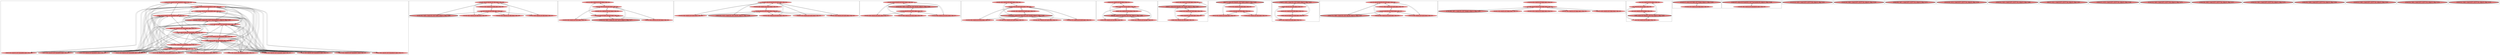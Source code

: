 
digraph G {



node1984->node1990 [ ]
node1978->node1990 [ ]
node1990->node1978 [ ]
node1991->node1996 [ ]
node1996->node1991 [ ]
node1979->node1990 [ ]
node1990->node1979 [ ]
node1982->node1990 [ ]
node1996->node1982 [ ]
node2042->node2041 [ ]
node2042->node2037 [ ]
node2037->node2042 [ ]
node1989->node1990 [ ]
node1980->node1996 [ ]
node1996->node1980 [ ]
node2079->node2083 [ ]
node2031->node2029 [ ]
node2029->node2031 [ ]
node2036->node2031 [ ]
node2034->node2031 [ ]
node1992->node1990 [ ]
node1993->node1990 [ ]
node1984->node1983 [ ]
node1983->node1984 [ ]
node1991->node1983 [ ]
node1983->node1991 [ ]
node1982->node1983 [ ]
node1989->node1996 [ ]
node1989->node1983 [ ]
node1980->node1983 [ ]
node2023->node2025 [ ]
node2025->node2023 [ ]
node1992->node1983 [ ]
node1983->node1992 [ ]
node2063->node2065 [ ]
node2061->node2065 [ ]
node2060->node2065 [ ]
node1983->node1994 [ ]
node1994->node1983 [ ]
node2065->node2062 [ ]
node1983->node1979 [ ]
node1987->node1978 [ ]
node1990->node1981 [ ]
node1987->node1984 [ ]
node2031->node2036 [ ]
node1985->node1992 [ ]
node1983->node1997 [ ]
node1987->node1980 [ ]
node1997->node1983 [ ]
node1975->node1996 [ ]
node2014->node2016 [ ]
node2000->node2002 [ ]
node2007->node2006 [ ]
node1985->node1989 [ ]
node2083->node2080 [ ]
node2011->node2010 [ ]
node1984->node1988 [ ]
node2076->node2071 [ ]
node2071->node2076 [ ]
node2025->node2027 [ ]
node1995->node1988 [ ]
node1983->node1989 [ ]
node1987->node1976 [ ]
node2005->node2006 [ ]
node2033->node2031 [ ]
node1986->node1987 [ ]
node1988->node1977 [ ]
node2010->node2012 [ ]
node1983->node1977 [ ]
node2076->node2072 [ ]
node1982->node1985 [ ]
node1977->node1990 [ ]
node2083->node2082 [ ]
node1987->node1975 [ ]
node2042->node2040 [ ]
node1996->node1989 [ ]
node2040->node2038 [ ]
node2072->node2076 [ ]
node1985->node1993 [ ]
node1979->node1985 [ ]
node1981->node1985 [ ]
node2001->node2003 [ ]
node1992->node1985 [ ]
node1991->node1990 [ ]
node1996->node1997 [ ]
node2065->node2063 [ ]
node2039->node2042 [ ]
node2042->node2039 [ ]
node2027->node2025 [ ]
node1994->node1996 [ ]
node2031->node2032 [ ]
node2059->node2065 [ ]
node1997->node1985 [ ]
node2078->node2080 [ ]
node2041->node2042 [ ]
node2003->node2001 [ ]
node1976->node1985 [ ]
node1985->node1976 [ ]
node1995->node1983 [ ]
node2022->node2027 [ ]
node1979->node1987 [ ]
node2032->node2030 [ ]
node1983->node1982 [ ]
node1979->node1996 [ ]
node2001->node2000 [ ]
node2004->node2007 [ ]
node2058->node2065 [ ]
node1983->node1978 [ ]
node1993->node1996 [ ]
node2086->node2085 [ ]
node1978->node1996 [ ]
node2012->node2010 [ ]
node1990->node1989 [ ]
node1976->node1996 [ ]
node2040->node2042 [ ]
node2080->node2078 [ ]
node2076->node2075 [ ]
node1987->node1982 [ ]
node2075->node2076 [ ]
node2016->node2015 [ ]
node2060->node2064 [ ]
node1990->node1976 [ ]
node1981->node1988 [ ]
node2013->node2009 [ ]
node2063->node2064 [ ]
node1985->node1997 [ ]
node2002->node2003 [ ]
node2024->node2023 [ ]
node2001->node1999 [ ]
node1996->node1994 [ ]
node1990->node1992 [ ]
node2077->node2078 [ ]
node2024->node2027 [ ]
node1983->node1980 [ ]
node2009->node2013 [ ]
node2073->node2075 [ ]
node2002->node1999 [ ]
node1985->node1982 [ ]
node1981->node1996 [ ]
node2032->node2031 [ ]
node2090->node2085 [ ]
node2065->node2058 [ ]
node2076->node2074 [ ]
node1977->node1987 [ ]
node1978->node1988 [ ]
node2085->node2090 [ ]
node1975->node1985 [ ]
node2083->node2081 [ ]
node2012->node2013 [ ]
node1996->node1984 [ ]
node1993->node1987 [ ]
node1983->node1986 [ ]
node2083->node2077 [ ]
node1988->node1997 [ ]
node2026->node2027 [ ]
node2085->node2086 [ ]
node1990->node1982 [ ]
node2017->node2016 [ ]
node1999->node2001 [ ]
node1982->node1987 [ ]
node1975->node1987 [ ]
node1977->node1983 [ ]
node2081->node2083 [ ]
node1995->node1996 [ ]
node2075->node2073 [ ]
node1988->node1992 [ ]
node2065->node2060 [ ]
node1986->node1983 [ ]
node1996->node1993 [ ]
node2035->node2030 [ ]
node2043->node2042 [ ]
node2031->node2034 [ ]
node2030->node2029 [ ]
node1996->node1978 [ ]
node2085->node2088 [ ]
node1996->node1995 [ ]
node1977->node1988 [ ]
node1997->node1988 [ ]
node2082->node2083 [ ]
node2078->node2082 [ ]
node1990->node1977 [ ]
node1988->node1981 [ ]
node1993->node1983 [ ]
node1989->node1987 [ ]
node1990->node1991 [ ]
node2027->node2026 [ ]
node1994->node1988 [ ]
node2023->node2026 [ ]
node2023->node2024 [ ]
node1984->node1996 [ ]
node1995->node1990 [ ]
node1982->node1988 [ ]
node1987->node1997 [ ]
node2077->node2083 [ ]
node1987->node1991 [ ]
node2071->node2073 [ ]
node1983->node1993 [ ]
node2085->node2084 [ ]
node2084->node2085 [ ]
node2064->node2060 [ ]
node1981->node1990 [ ]
node2030->node2034 [ ]
node2053->node2052 [ ]
node2031->node2033 [ ]
node2082->node2078 [ ]
node1990->node1994 [ ]
node1999->node2002 [ ]
node2030->node2035 [ ]
node2035->node2031 [ ]
node1988->node1993 [ ]
node2036->node2030 [ ]
node1990->node1975 [ ]
node1975->node1990 [ ]
node2008->node2007 [ ]
node1991->node1985 [ ]
node1992->node1988 [ ]
node1975->node1988 [ ]
node2038->node2040 [ ]
node2030->node2033 [ ]
node2006->node2007 [ ]
node2037->node2038 [ ]
node1992->node1987 [ ]
node2088->node2085 [ ]
node1990->node1995 [ ]
node1988->node1975 [ ]
node1996->node1975 [ ]
node1976->node1983 [ ]
node2073->node2071 [ ]
node1990->node1986 [ ]
node2010->node2009 [ ]
node1988->node1995 [ ]
node2078->node2079 [ ]
node1993->node1985 [ ]
node1986->node1990 [ ]
node2038->node2039 [ ]
node1979->node1988 [ ]
node1996->node1979 [ ]
node1985->node1984 [ ]
node1996->node1981 [ ]
node1978->node1987 [ ]
node1985->node1981 [ ]
node2005->node2008 [ ]
node1985->node1975 [ ]
node2038->node2041 [ ]
node2074->node2076 [ ]
node2017->node2018 [ ]
node1985->node1986 [ ]
node2016->node2019 [ ]
node2069->node2068 [ ]
node2038->node2037 [ ]
node2027->node2024 [ ]
node1996->node1986 [ ]
node1985->node1980 [ ]
node2073->node2072 [ ]
node2000->node2001 [ ]
node1987->node1995 [ ]
node1981->node1983 [ ]
node1977->node1985 [ ]
node1985->node1977 [ ]
node2018->node2017 [ ]
node2015->node2016 [ ]
node1980->node1988 [ ]
node1994->node1985 [ ]
node1996->node1977 [ ]
node1985->node1994 [ ]
node1988->node1989 [ ]
node1987->node1986 [ ]
node2007->node2004 [ ]
node1991->node1988 [ ]
node1988->node1980 [ ]
node2064->node2063 [ ]
node2043->node2038 [ ]
node1987->node1992 [ ]
node2041->node2038 [ ]
node1996->node1992 [ ]
node1992->node1996 [ ]
node2007->node2008 [ ]
node1983->node1995 [ ]
node2013->node2011 [ ]
node2081->node2078 [ ]
node1977->node1996 [ ]
node1994->node1990 [ ]
node1984->node1987 [ ]
node1995->node1985 [ ]
node1988->node1979 [ ]
node2034->node2030 [ ]
node1982->node1996 [ ]
node1985->node1995 [ ]
node2018->node2019 [ ]
node2019->node2018 [ ]
node1980->node1987 [ ]
node2078->node2077 [ ]
node2085->node2087 [ ]
node2078->node2081 [ ]
node2013->node2012 [ ]
node1987->node1989 [ ]
node1991->node1987 [ ]
node2042->node2043 [ ]
node2011->node2013 [ ]
node1976->node1990 [ ]
node2062->node2065 [ ]
node1980->node1985 [ ]
node2051->node2054 [ ]
node2033->node2030 [ ]
node1986->node1985 [ ]
node2054->node2055 [ ]
node2055->node2054 [ ]
node1986->node1996 [ ]
node2018->node2014 [ ]
node2074->node2073 [ ]
node2016->node2014 [ ]
node1997->node1987 [ ]
node1986->node1988 [ ]
node1985->node1978 [ ]
node2083->node2079 [ ]
node2022->node2023 [ ]
node2018->node2015 [ ]
node2087->node2085 [ ]
node2039->node2038 [ ]
node2053->node2054 [ ]
node2054->node2053 [ ]
node1989->node1985 [ ]
node2046->node2045 [ ]
node1976->node1987 [ ]
node2003->node2002 [ ]
node2080->node2083 [ ]
node2008->node2005 [ ]
node2030->node2032 [ ]
node1988->node1986 [ ]
node1990->node1980 [ ]
node2005->node2004 [ ]
node1980->node1990 [ ]
node2004->node2005 [ ]
node2061->node2064 [ ]
node2085->node2089 [ ]
node2023->node2022 [ ]
node2089->node2085 [ ]
node2072->node2073 [ ]
node2064->node2059 [ ]
node1983->node1975 [ ]
node2045->node2046 [ ]
node1975->node1983 [ ]
node1994->node1987 [ ]
node2055->node2052 [ ]
node2015->node2018 [ ]
node2038->node2043 [ ]
node1990->node1993 [ ]
node2014->node2018 [ ]
node1987->node1977 [ ]
node2065->node2061 [ ]
node2019->node2016 [ ]
node2051->node2052 [ ]
node2010->node2011 [ ]
node2029->node2030 [ ]
node1990->node1984 [ ]
node1981->node1987 [ ]
node1987->node1981 [ ]
node2016->node2017 [ ]
node1990->node1997 [ ]
node1987->node1993 [ ]
node1997->node1990 [ ]
node1987->node1979 [ ]
node1987->node1994 [ ]
node1985->node1991 [ ]
node1988->node1976 [ ]
node2054->node2051 [ ]
node2052->node2053 [ ]
node1978->node1983 [ ]
node1983->node1981 [ ]
node2079->node2078 [ ]
node1976->node1988 [ ]
node1988->node1978 [ ]
node2052->node2051 [ ]
node1996->node1976 [ ]
node1989->node1988 [ ]
node1979->node1983 [ ]
node1988->node1982 [ ]
node1988->node1991 [ ]
node1983->node1976 [ ]
node1995->node1987 [ ]
node2002->node2000 [ ]
node1985->node1979 [ ]
node2009->node2010 [ ]
node2027->node2022 [ ]
node1993->node1988 [ ]
node1988->node1984 [ ]
node1978->node1985 [ ]
node1997->node1996 [ ]
node1988->node1994 [ ]
node1984->node1985 [ ]
node2059->node2064 [ ]
node2064->node2058 [ ]
node2058->node2064 [ ]
node2064->node2062 [ ]
node2068->node2069 [ ]
node2062->node2064 [ ]
node2052->node2055 [ ]
node2064->node2061 [ ]
node2073->node2074 [ ]
node2030->node2036 [ ]
node2031->node2035 [ ]
node2006->node2005 [ ]
node2026->node2023 [ ]
node2065->node2059 [ ]


subgraph cluster27 {


node2083 [fillcolor=lightcoral,label="[103/110]  store i32 0, i32* %j70, align 4, !dbg !1456",shape=ellipse,style=filled ]
node2078 [fillcolor=lightcoral,label="[101/112]  store i32 %inc97, i32* %j70, align 4, !dbg !1493",shape=ellipse,style=filled ]
node2077 [fillcolor=lightcoral,label="[108/109]  %36 = load i32, i32* %j70, align 4, !dbg !1458",shape=ellipse,style=filled ]
node2079 [fillcolor=lightcoral,label="[102/111]  %58 = load i32, i32* %j70, align 4, !dbg !1493",shape=ellipse,style=filled ]
node2082 [fillcolor=lightcoral,label="[106/107]  %56 = load i32, i32* %j70, align 4, !dbg !1490",shape=ellipse,style=filled ]
node2080 [penwidth=3.0,fontsize=20,fillcolor=lightcoral,label="[100/113]  %46 = load i32, i32* %j70, align 4, !dbg !1477",shape=ellipse,style=filled ]
node2081 [fillcolor=lightcoral,label="[104/105]  %51 = load i32, i32* %j70, align 4, !dbg !1481",shape=ellipse,style=filled ]



}

subgraph cluster28 {


node2090 [fillcolor=lightcoral,label="[184/185]  %61 = load i32, i32* %expn, align 4, !dbg !1504",shape=ellipse,style=filled ]
node2085 [fillcolor=lightcoral,label="[177/188]  store i32 %inc174, i32* %expn, align 4, !dbg !1612",shape=ellipse,style=filled ]
node2086 [fillcolor=lightcoral,label="[178/179]  %101 = load i32, i32* %expn, align 4, !dbg !1607",shape=ellipse,style=filled ]
node2084 [penwidth=3.0,fontsize=20,fillcolor=lightcoral,label="[176/189]  %97 = load i32, i32* %expn, align 4, !dbg !1591",shape=ellipse,style=filled ]
node2087 [fillcolor=lightcoral,label="[180/181]  %18 = load i32, i32* %expn, align 4, !dbg !1372",shape=ellipse,style=filled ]
node2088 [fillcolor=lightcoral,label="[186/187]  %100 = load i32, i32* %expn, align 4, !dbg !1600",shape=ellipse,style=filled ]
node2089 [fillcolor=lightcoral,label="[182/183]  %102 = load i32, i32* %expn, align 4, !dbg !1612",shape=ellipse,style=filled ]



}

subgraph cluster26 {


node2074 [penwidth=3.0,fontsize=20,fillcolor=lightcoral,label="[164/175]  %96 = load i32, i32* %j138, align 4, !dbg !1587",shape=ellipse,style=filled ]
node2076 [fillcolor=lightcoral,label="[165/174]  store i32 %inc159, i32* %j138, align 4, !dbg !1587",shape=ellipse,style=filled ]
node2071 [fillcolor=lightcoral,label="[170/171]  %85 = load i32, i32* %j138, align 4, !dbg !1559",shape=ellipse,style=filled ]
node2075 [fillcolor=lightcoral,label="[166/173]  %90 = load i32, i32* %j138, align 4, !dbg !1575",shape=ellipse,style=filled ]
node2073 [fillcolor=lightcoral,label="[167/172]  store i32 0, i32* %j138, align 4, !dbg !1557",shape=ellipse,style=filled ]
node2072 [fillcolor=lightcoral,label="[168/169]  %94 = load i32, i32* %j138, align 4, !dbg !1579",shape=ellipse,style=filled ]



}

subgraph cluster25 {


node2070 [penwidth=3.0,fontsize=20,fillcolor=lightcoral,label="[212/213]  %29 = load i32**, i32*** %b, align 8, !dbg !1431",shape=ellipse,style=filled ]



}

subgraph cluster24 {


node2069 [penwidth=3.0,fontsize=20,fillcolor=lightcoral,label="[214/217]  store i32 %68, i32* %tmp, align 4, !dbg !1528",shape=ellipse,style=filled ]
node2068 [fillcolor=lightcoral,label="[215/216]  %78 = load i32, i32* %tmp, align 4, !dbg !1538",shape=ellipse,style=filled ]



}

subgraph cluster22 {


node2066 [penwidth=3.0,fontsize=20,fillcolor=lightcoral,label="[218/219]  %69 = load i32**, i32*** %c, align 8, !dbg !1529",shape=ellipse,style=filled ]



}

subgraph cluster20 {


node2057 [penwidth=3.0,fontsize=20,fillcolor=lightcoral,label="[208/209]  %87 = load i32**, i32*** %c, align 8, !dbg !1572",shape=ellipse,style=filled ]



}

subgraph cluster18 {


node2055 [fillcolor=lightcoral,label="[1/8]  %20 = load i32, i32* %j, align 4, !dbg !1390",shape=ellipse,style=filled ]
node2054 [penwidth=3.0,fontsize=20,fillcolor=lightcoral,label="[0/9]  store i32 %inc41, i32* %j, align 4, !dbg !1402",shape=ellipse,style=filled ]
node2053 [fillcolor=lightcoral,label="[3/4]  %25 = load i32, i32* %j, align 4, !dbg !1402",shape=ellipse,style=filled ]
node2051 [fillcolor=lightcoral,label="[5/6]  %24 = load i32, i32* %j, align 4, !dbg !1399",shape=ellipse,style=filled ]
node2052 [fillcolor=lightcoral,label="[2/7]  store i32 0, i32* %j, align 4, !dbg !1388",shape=ellipse,style=filled ]



}

subgraph cluster16 {


node2049 [penwidth=3.0,fontsize=20,fillcolor=lightcoral,label="[222/223]  %74 = load i32**, i32*** %c, align 8, !dbg !1534",shape=ellipse,style=filled ]



}

subgraph cluster17 {


node2050 [penwidth=3.0,fontsize=20,fillcolor=lightcoral,label="[230/231]  %53 = load i32**, i32*** %c, align 8, !dbg !1488",shape=ellipse,style=filled ]



}

subgraph cluster4 {


node2013 [fillcolor=lightcoral,label="[79/86]  store i32 %inc64, i32* %i46, align 4, !dbg !1441",shape=ellipse,style=filled ]
node2012 [fillcolor=lightcoral,label="[80/85]  %34 = load i32, i32* %i46, align 4, !dbg !1441",shape=ellipse,style=filled ]
node2009 [fillcolor=lightcoral,label="[82/83]  %27 = load i32, i32* %i46, align 4, !dbg !1415",shape=ellipse,style=filled ]
node2011 [penwidth=3.0,fontsize=20,fillcolor=lightcoral,label="[78/87]  %30 = load i32, i32* %i46, align 4, !dbg !1432",shape=ellipse,style=filled ]
node2010 [fillcolor=lightcoral,label="[81/84]  store i32 0, i32* %i46, align 4, !dbg !1413",shape=ellipse,style=filled ]



}

subgraph cluster3 {


node2008 [fillcolor=lightcoral,label="[69/76]  %32 = load i32, i32* %j50, align 4, !dbg !1433",shape=ellipse,style=filled ]
node2006 [fillcolor=lightcoral,label="[73/74]  %33 = load i32, i32* %j50, align 4, !dbg !1436",shape=ellipse,style=filled ]
node2004 [fillcolor=lightcoral,label="[71/72]  %28 = load i32, i32* %j50, align 4, !dbg !1424",shape=ellipse,style=filled ]
node2007 [penwidth=3.0,fontsize=20,fillcolor=lightcoral,label="[68/77]  store i32 %inc61, i32* %j50, align 4, !dbg !1436",shape=ellipse,style=filled ]
node2005 [fillcolor=lightcoral,label="[70/75]  store i32 0, i32* %j50, align 4, !dbg !1422",shape=ellipse,style=filled ]



}

subgraph cluster2 {


node2003 [fillcolor=lightcoral,label="[59/66]  %19 = load i32, i32* %i28, align 4, !dbg !1381",shape=ellipse,style=filled ]
node2002 [penwidth=3.0,fontsize=20,fillcolor=lightcoral,label="[58/67]  store i32 %inc44, i32* %i28, align 4, !dbg !1407",shape=ellipse,style=filled ]
node2001 [fillcolor=lightcoral,label="[60/65]  store i32 0, i32* %i28, align 4, !dbg !1379",shape=ellipse,style=filled ]
node1999 [fillcolor=lightcoral,label="[63/64]  %22 = load i32, i32* %i28, align 4, !dbg !1398",shape=ellipse,style=filled ]
node2000 [fillcolor=lightcoral,label="[61/62]  %26 = load i32, i32* %i28, align 4, !dbg !1407",shape=ellipse,style=filled ]



}

subgraph cluster1 {


node1998 [penwidth=3.0,fontsize=20,fillcolor=lightcoral,label="[56/57]  %21 = load i32**, i32*** %a, align 8, !dbg !1397",shape=ellipse,style=filled ]



}

subgraph cluster12 {


node2044 [penwidth=3.0,fontsize=20,fillcolor=lightcoral,label="[226/227]  %79 = load i32**, i32*** %c, align 8, !dbg !1539",shape=ellipse,style=filled ]



}

subgraph cluster5 {


node2018 [penwidth=3.0,fontsize=20,fillcolor=lightcoral,label="[88/99]  store i32 %inc90, i32* %k, align 4, !dbg !1484",shape=ellipse,style=filled ]
node2017 [fillcolor=lightcoral,label="[91/92]  %52 = load i32, i32* %k, align 4, !dbg !1484",shape=ellipse,style=filled ]
node2016 [fillcolor=lightcoral,label="[90/97]  store i32 0, i32* %k, align 4, !dbg !1465",shape=ellipse,style=filled ]
node2014 [fillcolor=lightcoral,label="[95/96]  %41 = load i32, i32* %k, align 4, !dbg !1474",shape=ellipse,style=filled ]
node2019 [fillcolor=lightcoral,label="[89/98]  %44 = load i32, i32* %k, align 4, !dbg !1476",shape=ellipse,style=filled ]
node2015 [fillcolor=lightcoral,label="[93/94]  %37 = load i32, i32* %k, align 4, !dbg !1467",shape=ellipse,style=filled ]



}

subgraph cluster0 {


node1996 [fillcolor=lightcoral,label="[21/44]  store i32 %73, i32* %arrayidx125, align 4, !dbg !1537",shape=ellipse,style=filled ]
node1995 [fillcolor=lightcoral,label="[24/25]  %57 = load i32, i32* %arrayidx95, align 4, !dbg !1491",shape=ellipse,style=filled ]
node1994 [fillcolor=lightcoral,label="[26/27]  %81 = load i32*, i32** %arrayidx127, align 8, !dbg !1539",shape=ellipse,style=filled ]
node1993 [fillcolor=lightcoral,label="[22/23]  %93 = load i32*, i32** %arrayidx152, align 8, !dbg !1576",shape=ellipse,style=filled ]
node1991 [fillcolor=lightcoral,label="[18/47]  %73 = load i32, i32* %arrayidx121, align 4, !dbg !1529",shape=ellipse,style=filled ]
node1980 [fillcolor=lightcoral,label="[32/33]  %66 = load i32*, i32** %arrayidx114, align 8, !dbg !1524",shape=ellipse,style=filled ]
node1983 [fillcolor=lightcoral,label="[19/46]  store i32 %add, i32* %arrayidx95, align 4, !dbg !1491",shape=ellipse,style=filled ]
node1988 [fillcolor=lightcoral,label="[15/50]  store i32 %rem55, i32* %arrayidx59, align 4, !dbg !1434",shape=ellipse,style=filled ]
node1979 [fillcolor=lightcoral,label="[34/35]  %50 = load i32*, i32** %arrayidx86, align 8, !dbg !1479",shape=ellipse,style=filled ]
node1977 [fillcolor=lightcoral,label="[38/39]  %42 = load i32, i32* %arrayidx80, align 4, !dbg !1471",shape=ellipse,style=filled ]
node1978 [fillcolor=lightcoral,label="[36/37]  %40 = load i32*, i32** %arrayidx78, align 8, !dbg !1471",shape=ellipse,style=filled ]
node1975 [fillcolor=lightcoral,label="[42/43]  %47 = load i32, i32* %arrayidx84, align 4, !dbg !1475",shape=ellipse,style=filled ]
node1997 [fillcolor=lightcoral,label="[28/29]  %55 = load i32*, i32** %arrayidx93, align 8, !dbg !1488",shape=ellipse,style=filled ]
node1992 [fillcolor=lightcoral,label="[20/45]  %31 = load i32*, i32** %arrayidx57, align 8, !dbg !1431",shape=ellipse,style=filled ]
node1981 [fillcolor=lightcoral,label="[30/31]  %89 = load i32*, i32** %arrayidx147, align 8, !dbg !1572",shape=ellipse,style=filled ]
node1976 [fillcolor=lightcoral,label="[40/41]  %45 = load i32*, i32** %arrayidx82, align 8, !dbg !1475",shape=ellipse,style=filled ]
node1985 [fillcolor=lightcoral,label="[13/52]  store i32 %rem, i32* %arrayidx39, align 4, !dbg !1400",shape=ellipse,style=filled ]
node1984 [fillcolor=lightcoral,label="[12/53]  %76 = load i32*, i32** %arrayidx123, align 8, !dbg !1534",shape=ellipse,style=filled ]
node1986 [penwidth=3.0,fontsize=20,fillcolor=lightcoral,label="[10/55]  %23 = load i32*, i32** %arrayidx37, align 8, !dbg !1397",shape=ellipse,style=filled ]
node1982 [fillcolor=lightcoral,label="[14/51]  %71 = load i32*, i32** %arrayidx118, align 8, !dbg !1529",shape=ellipse,style=filled ]
node1987 [fillcolor=lightcoral,label="[11/54]  store i32 %mul, i32* %arrayidx88, align 4, !dbg !1482",shape=ellipse,style=filled ]
node1989 [fillcolor=lightcoral,label="[16/49]  %68 = load i32, i32* %arrayidx116, align 4, !dbg !1524",shape=ellipse,style=filled ]
node1990 [fillcolor=lightcoral,label="[17/48]  store i32 %78, i32* %arrayidx131, align 4, !dbg !1544",shape=ellipse,style=filled ]



}

subgraph cluster6 {


node2020 [penwidth=3.0,fontsize=20,fillcolor=lightcoral,label="[114/115]  %43 = load i32**, i32*** %b, align 8, !dbg !1475",shape=ellipse,style=filled ]



}

subgraph cluster14 {


node2047 [penwidth=3.0,fontsize=20,fillcolor=lightcoral,label="[228/229]  %38 = load i32**, i32*** %a, align 8, !dbg !1471",shape=ellipse,style=filled ]



}

subgraph cluster7 {


node2021 [penwidth=3.0,fontsize=20,fillcolor=lightcoral,label="[130/131]  %91 = load i32**, i32*** %c, align 8, !dbg !1576",shape=ellipse,style=filled ]



}

subgraph cluster23 {


node2067 [penwidth=3.0,fontsize=20,fillcolor=lightcoral,label="[190/191]  %99 = load i32**, i32*** %c, align 8, !dbg !1594",shape=ellipse,style=filled ]



}

subgraph cluster8 {


node2027 [fillcolor=lightcoral,label="[133/142]  store i32 0, i32* %i142, align 4, !dbg !1566",shape=ellipse,style=filled ]
node2026 [fillcolor=lightcoral,label="[138/139]  %88 = load i32, i32* %i142, align 4, !dbg !1574",shape=ellipse,style=filled ]
node2025 [penwidth=3.0,fontsize=20,fillcolor=lightcoral,label="[132/143]  %95 = load i32, i32* %i142, align 4, !dbg !1582",shape=ellipse,style=filled ]
node2024 [fillcolor=lightcoral,label="[134/141]  %92 = load i32, i32* %i142, align 4, !dbg !1577",shape=ellipse,style=filled ]
node2022 [fillcolor=lightcoral,label="[136/137]  %86 = load i32, i32* %i142, align 4, !dbg !1568",shape=ellipse,style=filled ]
node2023 [fillcolor=lightcoral,label="[135/140]  store i32 %inc156, i32* %i142, align 4, !dbg !1582",shape=ellipse,style=filled ]



}

subgraph cluster21 {


node2065 [fillcolor=lightcoral,label="[194/205]  store i32 0, i32* %j109, align 4, !dbg !1518",shape=ellipse,style=filled ]
node2064 [penwidth=3.0,fontsize=20,fillcolor=lightcoral,label="[192/207]  store i32 %inc133, i32* %j109, align 4, !dbg !1546",shape=ellipse,style=filled ]
node2059 [fillcolor=lightcoral,label="[195/196]  %77 = load i32, i32* %j109, align 4, !dbg !1536",shape=ellipse,style=filled ]
node2058 [fillcolor=lightcoral,label="[193/206]  %63 = load i32, i32* %j109, align 4, !dbg !1520",shape=ellipse,style=filled ]
node2060 [fillcolor=lightcoral,label="[197/198]  %72 = load i32, i32* %j109, align 4, !dbg !1531",shape=ellipse,style=filled ]
node2061 [fillcolor=lightcoral,label="[203/204]  %82 = load i32, i32* %j109, align 4, !dbg !1541",shape=ellipse,style=filled ]
node2062 [fillcolor=lightcoral,label="[201/202]  %67 = load i32, i32* %j109, align 4, !dbg !1527",shape=ellipse,style=filled ]
node2063 [fillcolor=lightcoral,label="[199/200]  %83 = load i32, i32* %j109, align 4, !dbg !1546",shape=ellipse,style=filled ]



}

subgraph cluster9 {


node2028 [penwidth=3.0,fontsize=20,fillcolor=lightcoral,label="[210/211]  %60 = load i32**, i32*** %c, align 8, !dbg !1502",shape=ellipse,style=filled ]



}

subgraph cluster19 {


node2056 [penwidth=3.0,fontsize=20,fillcolor=lightcoral,label="[224/225]  %64 = load i32**, i32*** %c, align 8, !dbg !1524",shape=ellipse,style=filled ]



}

subgraph cluster10 {


node2030 [fillcolor=lightcoral,label="[149/162]  store i32 0, i32* %i105, align 4, !dbg !1509",shape=ellipse,style=filled ]
node2029 [fillcolor=lightcoral,label="[158/159]  %80 = load i32, i32* %i105, align 4, !dbg !1540",shape=ellipse,style=filled ]
node2034 [fillcolor=lightcoral,label="[152/153]  %84 = load i32, i32* %i105, align 4, !dbg !1551",shape=ellipse,style=filled ]
node2036 [fillcolor=lightcoral,label="[154/155]  %65 = load i32, i32* %i105, align 4, !dbg !1526",shape=ellipse,style=filled ]
node2031 [fillcolor=lightcoral,label="[151/160]  store i32 %inc136, i32* %i105, align 4, !dbg !1551",shape=ellipse,style=filled ]
node2035 [fillcolor=lightcoral,label="[156/157]  %75 = load i32, i32* %i105, align 4, !dbg !1535",shape=ellipse,style=filled ]
node2032 [fillcolor=lightcoral,label="[150/161]  %62 = load i32, i32* %i105, align 4, !dbg !1511",shape=ellipse,style=filled ]
node2033 [penwidth=3.0,fontsize=20,fillcolor=lightcoral,label="[148/163]  %70 = load i32, i32* %i105, align 4, !dbg !1530",shape=ellipse,style=filled ]



}

subgraph cluster11 {


node2043 [fillcolor=lightcoral,label="[122/123]  %35 = load i32, i32* %i66, align 4, !dbg !1449",shape=ellipse,style=filled ]
node2038 [fillcolor=lightcoral,label="[117/128]  store i32 0, i32* %i66, align 4, !dbg !1447",shape=ellipse,style=filled ]
node2037 [fillcolor=lightcoral,label="[124/125]  %59 = load i32, i32* %i66, align 4, !dbg !1498",shape=ellipse,style=filled ]
node2039 [penwidth=3.0,fontsize=20,fillcolor=lightcoral,label="[116/129]  %49 = load i32, i32* %i66, align 4, !dbg !1480",shape=ellipse,style=filled ]
node2040 [fillcolor=lightcoral,label="[118/127]  %39 = load i32, i32* %i66, align 4, !dbg !1473",shape=ellipse,style=filled ]
node2041 [fillcolor=lightcoral,label="[120/121]  %54 = load i32, i32* %i66, align 4, !dbg !1489",shape=ellipse,style=filled ]
node2042 [fillcolor=lightcoral,label="[119/126]  store i32 %inc100, i32* %i66, align 4, !dbg !1498",shape=ellipse,style=filled ]



}

subgraph cluster13 {


node2046 [penwidth=3.0,fontsize=20,fillcolor=lightcoral,label="[144/147]  store i32 %call102, i32* %arrayidx104, align 4, !dbg !1506",shape=ellipse,style=filled ]
node2045 [fillcolor=lightcoral,label="[145/146]  %98 = load i32, i32* %arrayidx162, align 4, !dbg !1593",shape=ellipse,style=filled ]



}

subgraph cluster15 {


node2048 [penwidth=3.0,fontsize=20,fillcolor=lightcoral,label="[220/221]  %48 = load i32**, i32*** %c, align 8, !dbg !1479",shape=ellipse,style=filled ]



}

}
